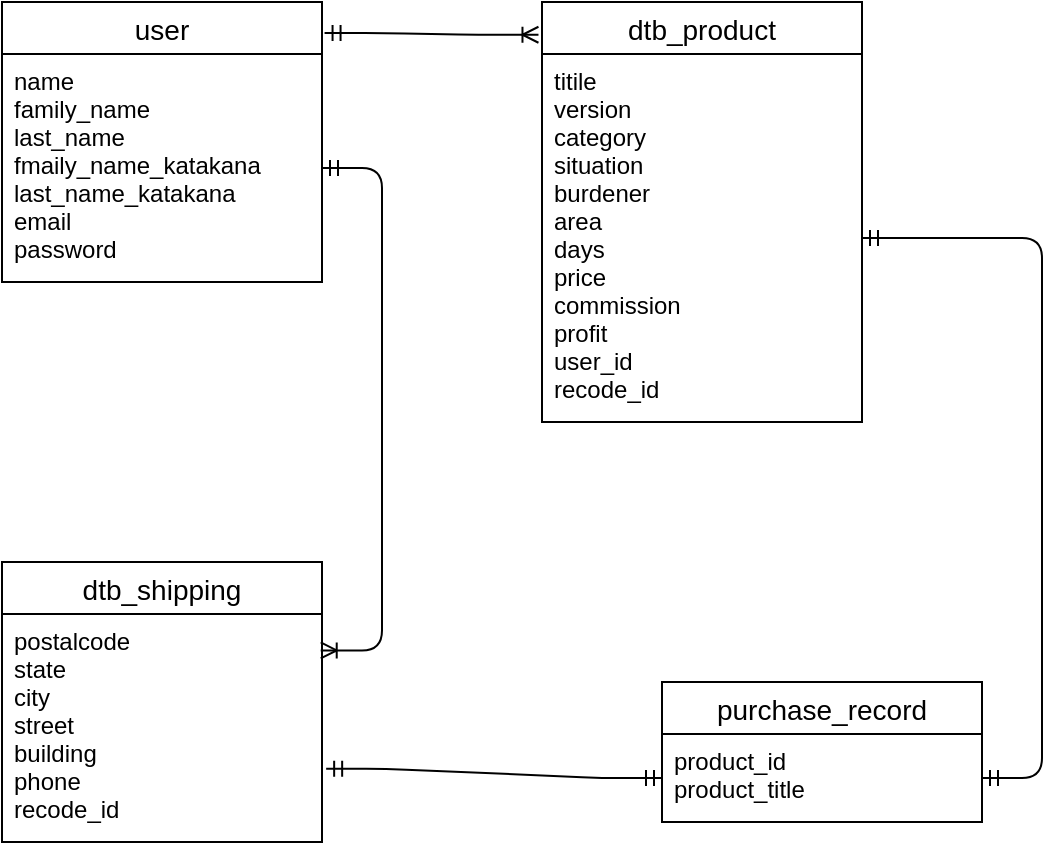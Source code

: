 <mxfile>
    <diagram id="CMO27MLrfXFsOHbzPo9Z" name="ページ1">
        <mxGraphModel dx="480" dy="675" grid="1" gridSize="10" guides="1" tooltips="1" connect="1" arrows="1" fold="1" page="1" pageScale="1" pageWidth="827" pageHeight="1169" math="0" shadow="0">
            <root>
                <mxCell id="0"/>
                <mxCell id="1" parent="0"/>
                <mxCell id="40" value="user" style="swimlane;fontStyle=0;childLayout=stackLayout;horizontal=1;startSize=26;horizontalStack=0;resizeParent=1;resizeParentMax=0;resizeLast=0;collapsible=1;marginBottom=0;align=center;fontSize=14;" vertex="1" parent="1">
                    <mxGeometry x="50" y="80" width="160" height="140" as="geometry"/>
                </mxCell>
                <mxCell id="41" value="name&#10;family_name&#10;last_name&#10;fmaily_name_katakana&#10;last_name_katakana&#10;email&#10;password" style="text;strokeColor=none;fillColor=none;spacingLeft=4;spacingRight=4;overflow=hidden;rotatable=0;points=[[0,0.5],[1,0.5]];portConstraint=eastwest;fontSize=12;align=left;" vertex="1" parent="40">
                    <mxGeometry y="26" width="160" height="114" as="geometry"/>
                </mxCell>
                <mxCell id="44" value="dtb_product" style="swimlane;fontStyle=0;childLayout=stackLayout;horizontal=1;startSize=26;horizontalStack=0;resizeParent=1;resizeParentMax=0;resizeLast=0;collapsible=1;marginBottom=0;align=center;fontSize=14;" vertex="1" parent="1">
                    <mxGeometry x="320" y="80" width="160" height="210" as="geometry"/>
                </mxCell>
                <mxCell id="45" value="titile&#10;version&#10;category&#10;situation&#10;burdener&#10;area&#10;days&#10;price&#10;commission&#10;profit&#10;user_id&#10;recode_id" style="text;strokeColor=none;fillColor=none;spacingLeft=4;spacingRight=4;overflow=hidden;rotatable=0;points=[[0,0.5],[1,0.5]];portConstraint=eastwest;fontSize=12;" vertex="1" parent="44">
                    <mxGeometry y="26" width="160" height="184" as="geometry"/>
                </mxCell>
                <mxCell id="48" value="dtb_shipping" style="swimlane;fontStyle=0;childLayout=stackLayout;horizontal=1;startSize=26;horizontalStack=0;resizeParent=1;resizeParentMax=0;resizeLast=0;collapsible=1;marginBottom=0;align=center;fontSize=14;" vertex="1" parent="1">
                    <mxGeometry x="50" y="360" width="160" height="140" as="geometry"/>
                </mxCell>
                <mxCell id="49" value="postalcode&#10;state&#10;city&#10;street&#10;building&#10;phone&#10;recode_id" style="text;strokeColor=none;fillColor=none;spacingLeft=4;spacingRight=4;overflow=hidden;rotatable=0;points=[[0,0.5],[1,0.5]];portConstraint=eastwest;fontSize=12;" vertex="1" parent="48">
                    <mxGeometry y="26" width="160" height="114" as="geometry"/>
                </mxCell>
                <mxCell id="52" value="purchase_record" style="swimlane;fontStyle=0;childLayout=stackLayout;horizontal=1;startSize=26;horizontalStack=0;resizeParent=1;resizeParentMax=0;resizeLast=0;collapsible=1;marginBottom=0;align=center;fontSize=14;" vertex="1" parent="1">
                    <mxGeometry x="380" y="420" width="160" height="70" as="geometry"/>
                </mxCell>
                <mxCell id="53" value="product_id&#10;product_title" style="text;strokeColor=none;fillColor=none;spacingLeft=4;spacingRight=4;overflow=hidden;rotatable=0;points=[[0,0.5],[1,0.5]];portConstraint=eastwest;fontSize=12;" vertex="1" parent="52">
                    <mxGeometry y="26" width="160" height="44" as="geometry"/>
                </mxCell>
                <mxCell id="56" style="edgeStyle=none;html=1;exitX=1;exitY=0.5;exitDx=0;exitDy=0;horizontal=1;" edge="1" parent="1" source="41">
                    <mxGeometry relative="1" as="geometry">
                        <mxPoint x="210" y="163" as="targetPoint"/>
                    </mxGeometry>
                </mxCell>
                <mxCell id="57" value="" style="edgeStyle=entityRelationEdgeStyle;fontSize=12;html=1;endArrow=ERoneToMany;startArrow=ERmandOne;entryX=-0.011;entryY=0.078;entryDx=0;entryDy=0;entryPerimeter=0;exitX=1.008;exitY=0.111;exitDx=0;exitDy=0;exitPerimeter=0;" edge="1" parent="1" source="40" target="44">
                    <mxGeometry width="100" height="100" relative="1" as="geometry">
                        <mxPoint x="130" y="330" as="sourcePoint"/>
                        <mxPoint x="230" y="230" as="targetPoint"/>
                    </mxGeometry>
                </mxCell>
                <mxCell id="58" value="" style="edgeStyle=entityRelationEdgeStyle;fontSize=12;html=1;endArrow=ERoneToMany;startArrow=ERmandOne;entryX=0.996;entryY=0.16;entryDx=0;entryDy=0;entryPerimeter=0;" edge="1" parent="1" source="41" target="49">
                    <mxGeometry width="100" height="100" relative="1" as="geometry">
                        <mxPoint x="40" y="170" as="sourcePoint"/>
                        <mxPoint x="40" y="370" as="targetPoint"/>
                    </mxGeometry>
                </mxCell>
                <mxCell id="59" value="" style="edgeStyle=entityRelationEdgeStyle;fontSize=12;html=1;endArrow=ERmandOne;startArrow=ERmandOne;" edge="1" parent="1" source="53" target="45">
                    <mxGeometry width="100" height="100" relative="1" as="geometry">
                        <mxPoint x="440" y="438" as="sourcePoint"/>
                        <mxPoint x="490" y="198" as="targetPoint"/>
                    </mxGeometry>
                </mxCell>
                <mxCell id="60" value="" style="edgeStyle=entityRelationEdgeStyle;fontSize=12;html=1;endArrow=ERmandOne;startArrow=ERmandOne;exitX=1.013;exitY=0.679;exitDx=0;exitDy=0;exitPerimeter=0;" edge="1" parent="1" source="49" target="53">
                    <mxGeometry width="100" height="100" relative="1" as="geometry">
                        <mxPoint x="230" y="450" as="sourcePoint"/>
                        <mxPoint x="330" y="350" as="targetPoint"/>
                    </mxGeometry>
                </mxCell>
                <mxCell id="61" value="" style="edgeStyle=none;html=1;" edge="1" parent="1" source="41">
                    <mxGeometry relative="1" as="geometry">
                        <mxPoint x="210" y="180" as="targetPoint"/>
                    </mxGeometry>
                </mxCell>
            </root>
        </mxGraphModel>
    </diagram>
</mxfile>